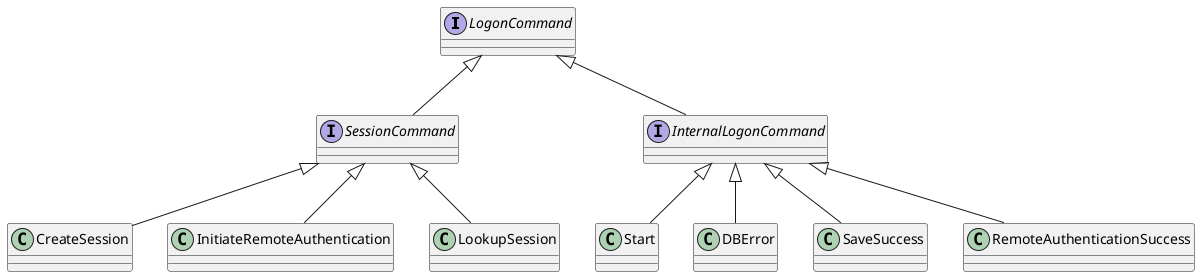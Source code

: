 @startuml
interface LogonCommand
interface SessionCommand extends LogonCommand
class CreateSession extends SessionCommand
class InitiateRemoteAuthentication extends SessionCommand
class LookupSession extends SessionCommand
interface InternalLogonCommand extends LogonCommand
class Start extends InternalLogonCommand
class DBError extends InternalLogonCommand
class SaveSuccess extends InternalLogonCommand
class RemoteAuthenticationSuccess extends InternalLogonCommand
@enduml